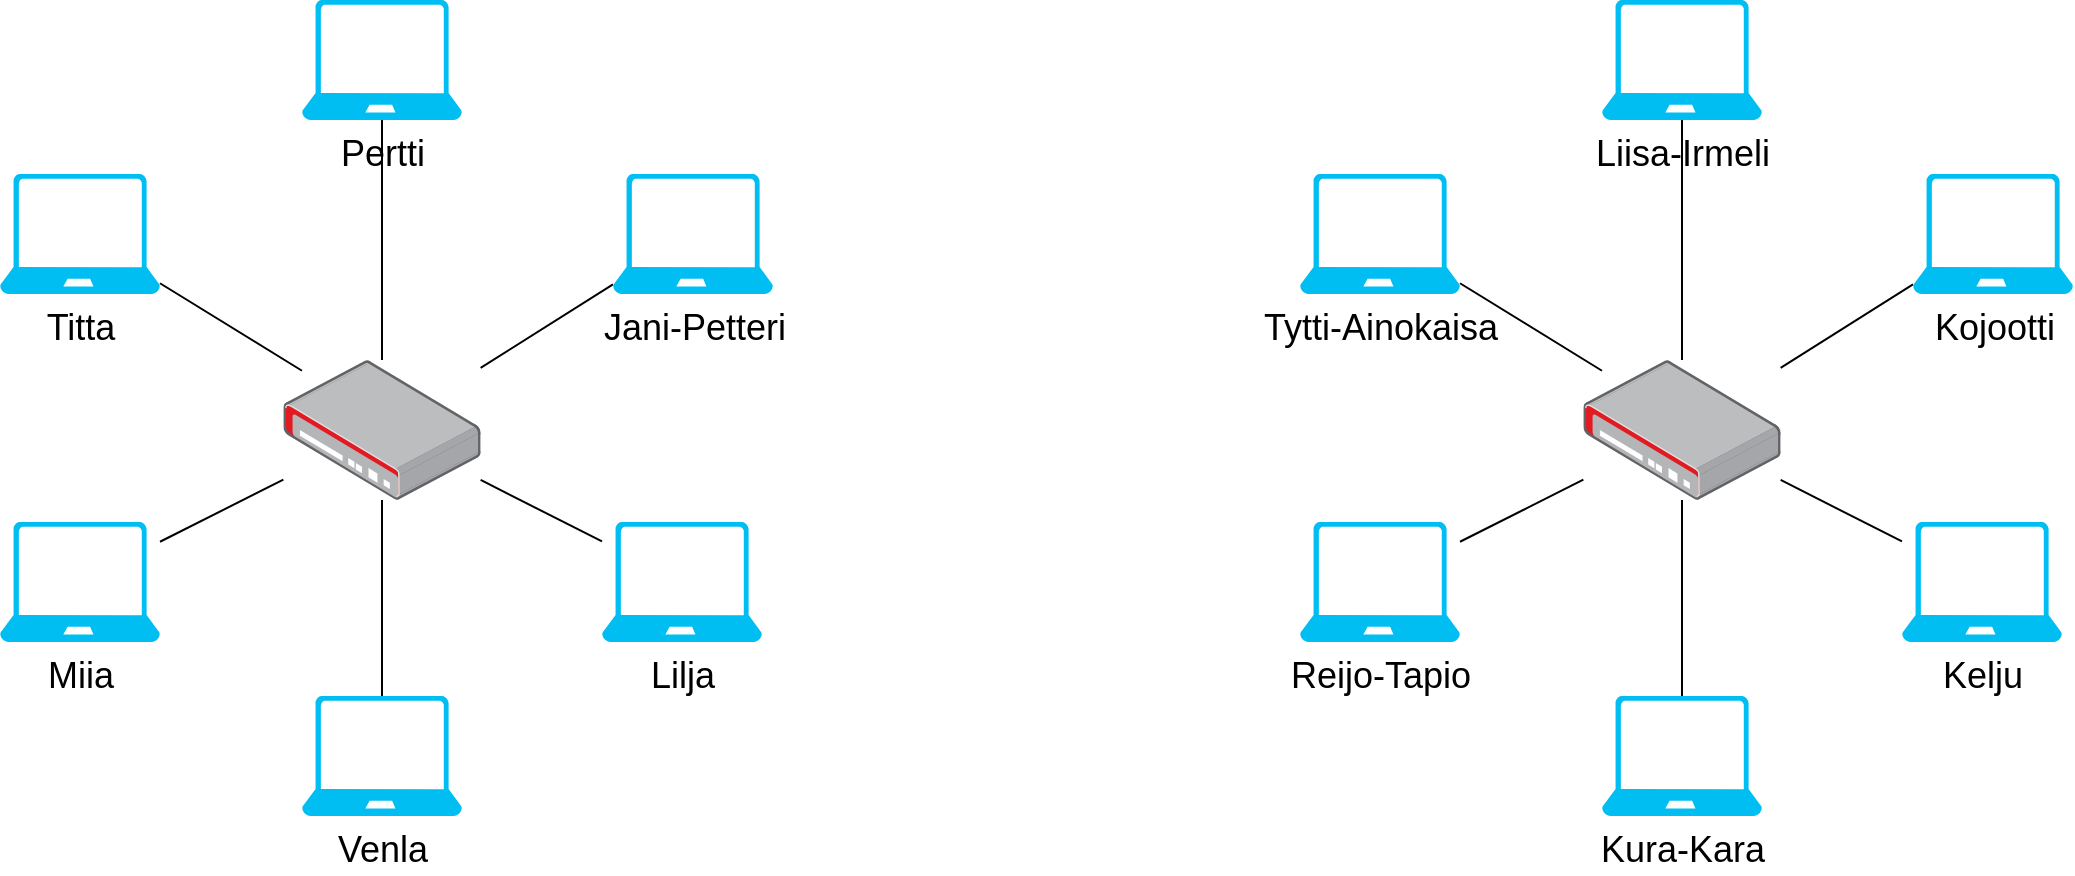 <mxfile version="14.1.8" type="device"><diagram name="Page-1" id="55a83fd1-7818-8e21-69c5-c3457e3827bb"><mxGraphModel dx="1106" dy="900" grid="1" gridSize="10" guides="1" tooltips="1" connect="1" arrows="1" fold="1" page="1" pageScale="1" pageWidth="1100" pageHeight="850" background="#ffffff" math="0" shadow="0"><root><mxCell id="0"/><mxCell id="1" parent="0"/><mxCell id="1oSwpaJZm8xopGaJr9vc-23" style="edgeStyle=none;rounded=0;orthogonalLoop=1;jettySize=auto;html=1;endArrow=none;endFill=0;" parent="1" source="1oSwpaJZm8xopGaJr9vc-1" target="1oSwpaJZm8xopGaJr9vc-29" edge="1"><mxGeometry relative="1" as="geometry"><mxPoint x="231" y="331.0" as="targetPoint"/></mxGeometry></mxCell><mxCell id="1oSwpaJZm8xopGaJr9vc-1" value="&lt;font style=&quot;font-size: 18px&quot;&gt;Venla&lt;/font&gt;" style="verticalLabelPosition=bottom;html=1;verticalAlign=top;align=center;strokeColor=none;fillColor=#00BEF2;shape=mxgraph.azure.laptop;pointerEvents=1;" parent="1" vertex="1"><mxGeometry x="191" y="429" width="80" height="60" as="geometry"/></mxCell><mxCell id="1oSwpaJZm8xopGaJr9vc-24" style="edgeStyle=none;rounded=0;orthogonalLoop=1;jettySize=auto;html=1;endArrow=none;endFill=0;" parent="1" source="1oSwpaJZm8xopGaJr9vc-2" target="1oSwpaJZm8xopGaJr9vc-29" edge="1"><mxGeometry relative="1" as="geometry"><mxPoint x="271" y="312.6" as="targetPoint"/></mxGeometry></mxCell><mxCell id="1oSwpaJZm8xopGaJr9vc-2" value="&lt;font style=&quot;font-size: 18px&quot;&gt;Lilja&lt;/font&gt;" style="verticalLabelPosition=bottom;html=1;verticalAlign=top;align=center;strokeColor=none;fillColor=#00BEF2;shape=mxgraph.azure.laptop;pointerEvents=1;" parent="1" vertex="1"><mxGeometry x="341" y="342" width="80" height="60" as="geometry"/></mxCell><mxCell id="1oSwpaJZm8xopGaJr9vc-25" style="edgeStyle=none;rounded=0;orthogonalLoop=1;jettySize=auto;html=1;endArrow=none;endFill=0;" parent="1" source="1oSwpaJZm8xopGaJr9vc-4" target="1oSwpaJZm8xopGaJr9vc-29" edge="1"><mxGeometry relative="1" as="geometry"><mxPoint x="271" y="267.077" as="targetPoint"/></mxGeometry></mxCell><mxCell id="1oSwpaJZm8xopGaJr9vc-4" value="&lt;font style=&quot;font-size: 18px&quot;&gt;Jani-Petteri&lt;/font&gt;" style="verticalLabelPosition=bottom;html=1;verticalAlign=top;align=center;strokeColor=none;fillColor=#00BEF2;shape=mxgraph.azure.laptop;pointerEvents=1;" parent="1" vertex="1"><mxGeometry x="346.5" y="168" width="80" height="60" as="geometry"/></mxCell><mxCell id="1oSwpaJZm8xopGaJr9vc-26" style="edgeStyle=none;rounded=0;orthogonalLoop=1;jettySize=auto;html=1;endArrow=none;endFill=0;" parent="1" source="1oSwpaJZm8xopGaJr9vc-7" target="1oSwpaJZm8xopGaJr9vc-29" edge="1"><mxGeometry relative="1" as="geometry"><mxPoint x="170" y="181" as="targetPoint"/></mxGeometry></mxCell><mxCell id="1oSwpaJZm8xopGaJr9vc-7" value="&lt;font style=&quot;font-size: 18px&quot;&gt;Pertti&lt;/font&gt;" style="verticalLabelPosition=bottom;html=1;verticalAlign=top;align=center;strokeColor=none;fillColor=#00BEF2;shape=mxgraph.azure.laptop;pointerEvents=1;" parent="1" vertex="1"><mxGeometry x="191" y="81" width="80" height="60" as="geometry"/></mxCell><mxCell id="1oSwpaJZm8xopGaJr9vc-27" style="edgeStyle=none;rounded=0;orthogonalLoop=1;jettySize=auto;html=1;endArrow=none;endFill=0;" parent="1" source="1oSwpaJZm8xopGaJr9vc-11" edge="1"><mxGeometry relative="1" as="geometry"><mxPoint x="191" y="266.364" as="targetPoint"/></mxGeometry></mxCell><mxCell id="1oSwpaJZm8xopGaJr9vc-11" value="&lt;font style=&quot;font-size: 18px&quot;&gt;Titta&lt;/font&gt;" style="verticalLabelPosition=bottom;html=1;verticalAlign=top;align=center;strokeColor=none;fillColor=#00BEF2;shape=mxgraph.azure.laptop;pointerEvents=1;" parent="1" vertex="1"><mxGeometry x="40" y="168" width="80" height="60" as="geometry"/></mxCell><mxCell id="1oSwpaJZm8xopGaJr9vc-28" style="edgeStyle=none;rounded=0;orthogonalLoop=1;jettySize=auto;html=1;endArrow=none;endFill=0;" parent="1" source="1oSwpaJZm8xopGaJr9vc-16" target="1oSwpaJZm8xopGaJr9vc-29" edge="1"><mxGeometry relative="1" as="geometry"><mxPoint x="191" y="312.457" as="targetPoint"/></mxGeometry></mxCell><mxCell id="1oSwpaJZm8xopGaJr9vc-16" value="&lt;font style=&quot;font-size: 18px&quot;&gt;Miia&lt;/font&gt;" style="verticalLabelPosition=bottom;html=1;verticalAlign=top;align=center;strokeColor=none;fillColor=#00BEF2;shape=mxgraph.azure.laptop;pointerEvents=1;" parent="1" vertex="1"><mxGeometry x="40" y="342" width="80" height="60" as="geometry"/></mxCell><mxCell id="1oSwpaJZm8xopGaJr9vc-29" value="" style="points=[];aspect=fixed;html=1;align=center;shadow=0;dashed=0;image;image=img/lib/allied_telesis/security/Router_VPN.svg;" parent="1" vertex="1"><mxGeometry x="181.68" y="261" width="98.64" height="70" as="geometry"/></mxCell><mxCell id="1oSwpaJZm8xopGaJr9vc-33" style="edgeStyle=none;rounded=0;orthogonalLoop=1;jettySize=auto;html=1;endArrow=none;endFill=0;" parent="1" source="1oSwpaJZm8xopGaJr9vc-34" target="1oSwpaJZm8xopGaJr9vc-45" edge="1"><mxGeometry relative="1" as="geometry"><mxPoint x="881" y="331.0" as="targetPoint"/></mxGeometry></mxCell><mxCell id="1oSwpaJZm8xopGaJr9vc-34" value="&lt;font style=&quot;font-size: 18px&quot;&gt;Kura-Kara&lt;/font&gt;" style="verticalLabelPosition=bottom;html=1;verticalAlign=top;align=center;strokeColor=none;fillColor=#00BEF2;shape=mxgraph.azure.laptop;pointerEvents=1;" parent="1" vertex="1"><mxGeometry x="841" y="429" width="80" height="60" as="geometry"/></mxCell><mxCell id="1oSwpaJZm8xopGaJr9vc-35" style="edgeStyle=none;rounded=0;orthogonalLoop=1;jettySize=auto;html=1;endArrow=none;endFill=0;" parent="1" source="1oSwpaJZm8xopGaJr9vc-36" target="1oSwpaJZm8xopGaJr9vc-45" edge="1"><mxGeometry relative="1" as="geometry"><mxPoint x="921" y="312.6" as="targetPoint"/></mxGeometry></mxCell><mxCell id="1oSwpaJZm8xopGaJr9vc-36" value="&lt;font style=&quot;font-size: 18px&quot;&gt;Kelju&lt;/font&gt;" style="verticalLabelPosition=bottom;html=1;verticalAlign=top;align=center;strokeColor=none;fillColor=#00BEF2;shape=mxgraph.azure.laptop;pointerEvents=1;" parent="1" vertex="1"><mxGeometry x="991" y="342" width="80" height="60" as="geometry"/></mxCell><mxCell id="1oSwpaJZm8xopGaJr9vc-37" style="edgeStyle=none;rounded=0;orthogonalLoop=1;jettySize=auto;html=1;endArrow=none;endFill=0;" parent="1" source="1oSwpaJZm8xopGaJr9vc-38" target="1oSwpaJZm8xopGaJr9vc-45" edge="1"><mxGeometry relative="1" as="geometry"><mxPoint x="921" y="267.077" as="targetPoint"/></mxGeometry></mxCell><mxCell id="1oSwpaJZm8xopGaJr9vc-38" value="&lt;font style=&quot;font-size: 18px&quot;&gt;Kojootti&lt;/font&gt;" style="verticalLabelPosition=bottom;html=1;verticalAlign=top;align=center;strokeColor=none;fillColor=#00BEF2;shape=mxgraph.azure.laptop;pointerEvents=1;" parent="1" vertex="1"><mxGeometry x="996.5" y="168" width="80" height="60" as="geometry"/></mxCell><mxCell id="1oSwpaJZm8xopGaJr9vc-39" style="edgeStyle=none;rounded=0;orthogonalLoop=1;jettySize=auto;html=1;endArrow=none;endFill=0;" parent="1" source="1oSwpaJZm8xopGaJr9vc-40" target="1oSwpaJZm8xopGaJr9vc-45" edge="1"><mxGeometry relative="1" as="geometry"><mxPoint x="820" y="181" as="targetPoint"/></mxGeometry></mxCell><mxCell id="1oSwpaJZm8xopGaJr9vc-40" value="&lt;font style=&quot;font-size: 18px&quot;&gt;Liisa-Irmeli&lt;/font&gt;" style="verticalLabelPosition=bottom;html=1;verticalAlign=top;align=center;strokeColor=none;fillColor=#00BEF2;shape=mxgraph.azure.laptop;pointerEvents=1;" parent="1" vertex="1"><mxGeometry x="841" y="81" width="80" height="60" as="geometry"/></mxCell><mxCell id="1oSwpaJZm8xopGaJr9vc-41" style="edgeStyle=none;rounded=0;orthogonalLoop=1;jettySize=auto;html=1;endArrow=none;endFill=0;" parent="1" source="1oSwpaJZm8xopGaJr9vc-42" edge="1"><mxGeometry relative="1" as="geometry"><mxPoint x="841" y="266.364" as="targetPoint"/></mxGeometry></mxCell><mxCell id="1oSwpaJZm8xopGaJr9vc-42" value="&lt;font style=&quot;font-size: 18px&quot;&gt;Tytti-Ainokaisa&lt;/font&gt;" style="verticalLabelPosition=bottom;html=1;verticalAlign=top;align=center;strokeColor=none;fillColor=#00BEF2;shape=mxgraph.azure.laptop;pointerEvents=1;" parent="1" vertex="1"><mxGeometry x="690" y="168" width="80" height="60" as="geometry"/></mxCell><mxCell id="1oSwpaJZm8xopGaJr9vc-43" style="edgeStyle=none;rounded=0;orthogonalLoop=1;jettySize=auto;html=1;endArrow=none;endFill=0;" parent="1" source="1oSwpaJZm8xopGaJr9vc-44" target="1oSwpaJZm8xopGaJr9vc-45" edge="1"><mxGeometry relative="1" as="geometry"><mxPoint x="841" y="312.457" as="targetPoint"/></mxGeometry></mxCell><mxCell id="1oSwpaJZm8xopGaJr9vc-44" value="&lt;font style=&quot;font-size: 18px&quot;&gt;Reijo-Tapio&lt;/font&gt;" style="verticalLabelPosition=bottom;html=1;verticalAlign=top;align=center;strokeColor=none;fillColor=#00BEF2;shape=mxgraph.azure.laptop;pointerEvents=1;" parent="1" vertex="1"><mxGeometry x="690" y="342" width="80" height="60" as="geometry"/></mxCell><mxCell id="1oSwpaJZm8xopGaJr9vc-45" value="" style="points=[];aspect=fixed;html=1;align=center;shadow=0;dashed=0;image;image=img/lib/allied_telesis/security/Router_VPN.svg;" parent="1" vertex="1"><mxGeometry x="831.68" y="261" width="98.64" height="70" as="geometry"/></mxCell></root></mxGraphModel></diagram></mxfile>